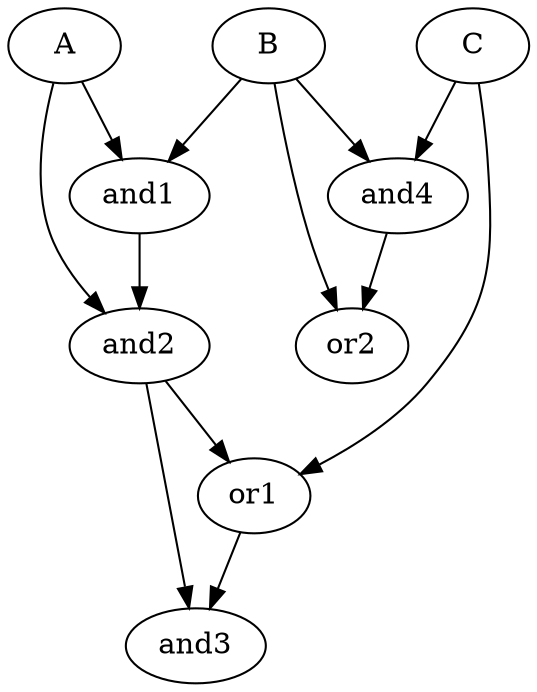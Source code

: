 digraph G {
    "A" -> "and1";
    "A" -> "and2";
    "B" -> "and1";
    "B" -> "and4";
    "B" -> "or2";
    "C" -> "or1";
    "C" -> "and4";
    "and1" -> "and2";
    "and2" -> "or1";
    "and2" -> "and3";
    "and4" -> "or2";
    "or1" -> "and3";
}
